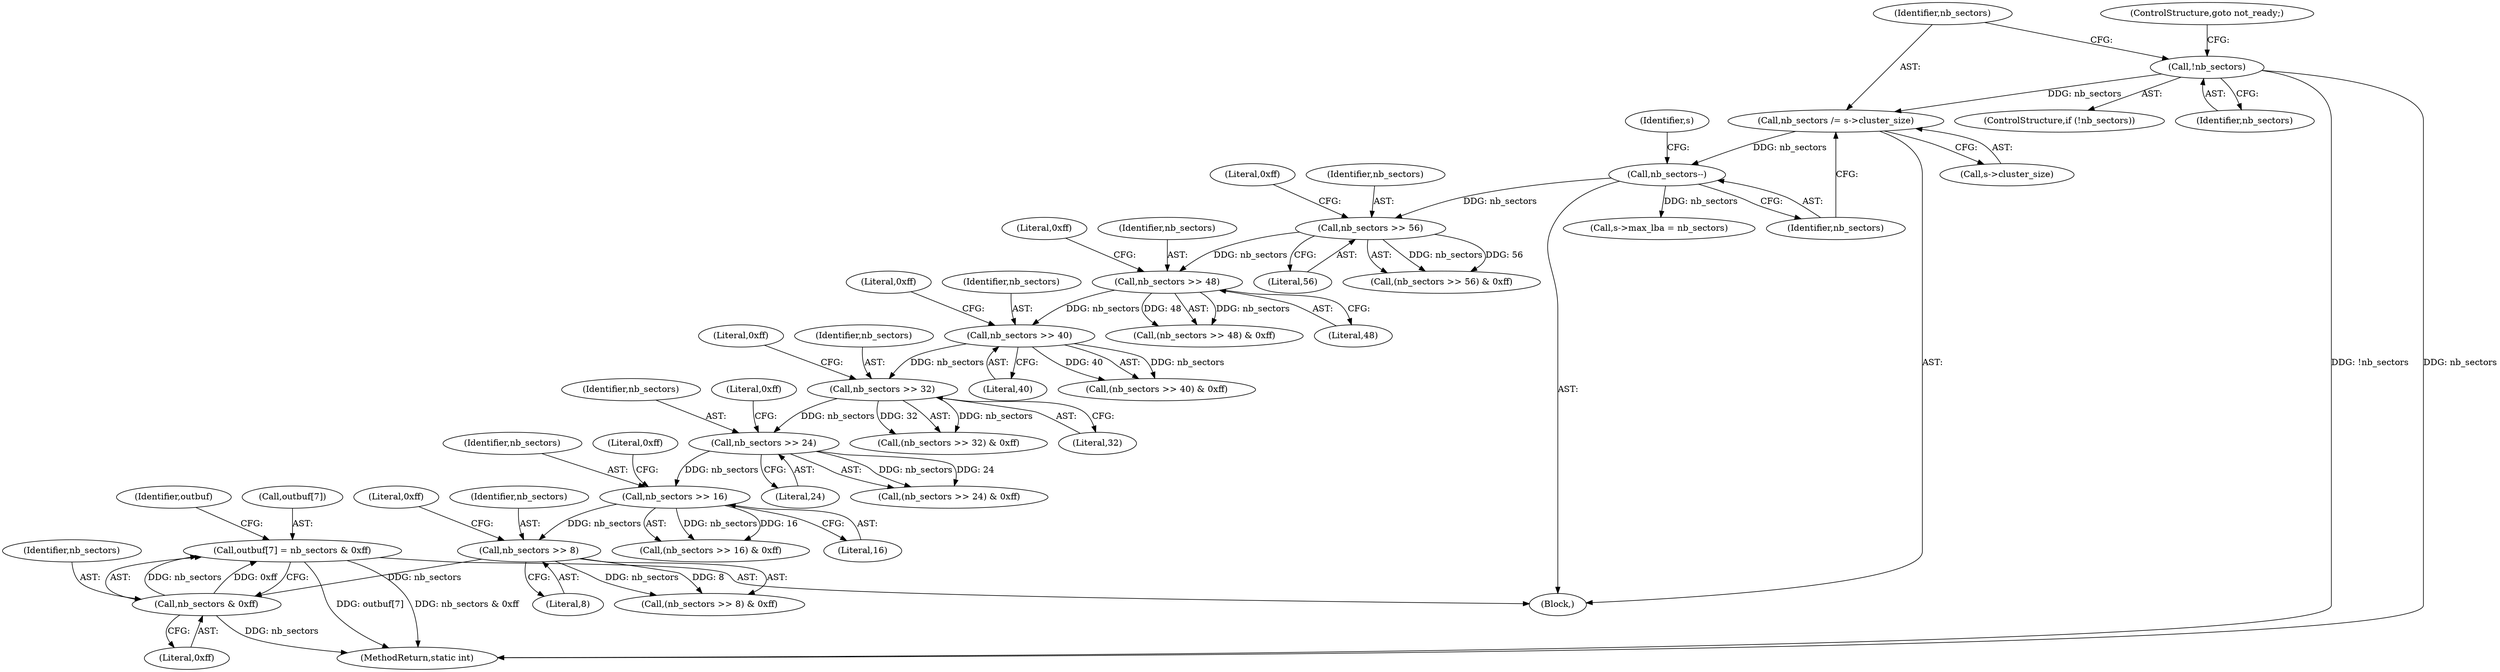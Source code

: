 digraph "0_qemu_7285477ab11831b1cf56e45878a89170dd06d9b9@pointer" {
"1000555" [label="(Call,outbuf[7] = nb_sectors & 0xff)"];
"1000559" [label="(Call,nb_sectors & 0xff)"];
"1000551" [label="(Call,nb_sectors >> 8)"];
"1000542" [label="(Call,nb_sectors >> 16)"];
"1000533" [label="(Call,nb_sectors >> 24)"];
"1000524" [label="(Call,nb_sectors >> 32)"];
"1000515" [label="(Call,nb_sectors >> 40)"];
"1000506" [label="(Call,nb_sectors >> 48)"];
"1000497" [label="(Call,nb_sectors >> 56)"];
"1000485" [label="(Call,nb_sectors--)"];
"1000480" [label="(Call,nb_sectors /= s->cluster_size)"];
"1000477" [label="(Call,!nb_sectors)"];
"1000560" [label="(Identifier,nb_sectors)"];
"1000526" [label="(Literal,32)"];
"1000496" [label="(Call,(nb_sectors >> 56) & 0xff)"];
"1000532" [label="(Call,(nb_sectors >> 24) & 0xff)"];
"1000564" [label="(Identifier,outbuf)"];
"1000541" [label="(Call,(nb_sectors >> 16) & 0xff)"];
"1000682" [label="(MethodReturn,static int)"];
"1000477" [label="(Call,!nb_sectors)"];
"1000535" [label="(Literal,24)"];
"1000523" [label="(Call,(nb_sectors >> 32) & 0xff)"];
"1000476" [label="(ControlStructure,if (!nb_sectors))"];
"1000517" [label="(Literal,40)"];
"1000524" [label="(Call,nb_sectors >> 32)"];
"1000499" [label="(Literal,56)"];
"1000544" [label="(Literal,16)"];
"1000507" [label="(Identifier,nb_sectors)"];
"1000542" [label="(Call,nb_sectors >> 16)"];
"1000480" [label="(Call,nb_sectors /= s->cluster_size)"];
"1000536" [label="(Literal,0xff)"];
"1000525" [label="(Identifier,nb_sectors)"];
"1000509" [label="(Literal,0xff)"];
"1000552" [label="(Identifier,nb_sectors)"];
"1000514" [label="(Call,(nb_sectors >> 40) & 0xff)"];
"1000534" [label="(Identifier,nb_sectors)"];
"1000508" [label="(Literal,48)"];
"1000505" [label="(Call,(nb_sectors >> 48) & 0xff)"];
"1000489" [label="(Identifier,s)"];
"1000485" [label="(Call,nb_sectors--)"];
"1000554" [label="(Literal,0xff)"];
"1000550" [label="(Call,(nb_sectors >> 8) & 0xff)"];
"1000500" [label="(Literal,0xff)"];
"1000559" [label="(Call,nb_sectors & 0xff)"];
"1000498" [label="(Identifier,nb_sectors)"];
"1000487" [label="(Call,s->max_lba = nb_sectors)"];
"1000555" [label="(Call,outbuf[7] = nb_sectors & 0xff)"];
"1000515" [label="(Call,nb_sectors >> 40)"];
"1000478" [label="(Identifier,nb_sectors)"];
"1000553" [label="(Literal,8)"];
"1000516" [label="(Identifier,nb_sectors)"];
"1000518" [label="(Literal,0xff)"];
"1000497" [label="(Call,nb_sectors >> 56)"];
"1000551" [label="(Call,nb_sectors >> 8)"];
"1000482" [label="(Call,s->cluster_size)"];
"1000556" [label="(Call,outbuf[7])"];
"1000479" [label="(ControlStructure,goto not_ready;)"];
"1000545" [label="(Literal,0xff)"];
"1000543" [label="(Identifier,nb_sectors)"];
"1000561" [label="(Literal,0xff)"];
"1000506" [label="(Call,nb_sectors >> 48)"];
"1000486" [label="(Identifier,nb_sectors)"];
"1000481" [label="(Identifier,nb_sectors)"];
"1000459" [label="(Block,)"];
"1000527" [label="(Literal,0xff)"];
"1000533" [label="(Call,nb_sectors >> 24)"];
"1000555" -> "1000459"  [label="AST: "];
"1000555" -> "1000559"  [label="CFG: "];
"1000556" -> "1000555"  [label="AST: "];
"1000559" -> "1000555"  [label="AST: "];
"1000564" -> "1000555"  [label="CFG: "];
"1000555" -> "1000682"  [label="DDG: outbuf[7]"];
"1000555" -> "1000682"  [label="DDG: nb_sectors & 0xff"];
"1000559" -> "1000555"  [label="DDG: nb_sectors"];
"1000559" -> "1000555"  [label="DDG: 0xff"];
"1000559" -> "1000561"  [label="CFG: "];
"1000560" -> "1000559"  [label="AST: "];
"1000561" -> "1000559"  [label="AST: "];
"1000559" -> "1000682"  [label="DDG: nb_sectors"];
"1000551" -> "1000559"  [label="DDG: nb_sectors"];
"1000551" -> "1000550"  [label="AST: "];
"1000551" -> "1000553"  [label="CFG: "];
"1000552" -> "1000551"  [label="AST: "];
"1000553" -> "1000551"  [label="AST: "];
"1000554" -> "1000551"  [label="CFG: "];
"1000551" -> "1000550"  [label="DDG: nb_sectors"];
"1000551" -> "1000550"  [label="DDG: 8"];
"1000542" -> "1000551"  [label="DDG: nb_sectors"];
"1000542" -> "1000541"  [label="AST: "];
"1000542" -> "1000544"  [label="CFG: "];
"1000543" -> "1000542"  [label="AST: "];
"1000544" -> "1000542"  [label="AST: "];
"1000545" -> "1000542"  [label="CFG: "];
"1000542" -> "1000541"  [label="DDG: nb_sectors"];
"1000542" -> "1000541"  [label="DDG: 16"];
"1000533" -> "1000542"  [label="DDG: nb_sectors"];
"1000533" -> "1000532"  [label="AST: "];
"1000533" -> "1000535"  [label="CFG: "];
"1000534" -> "1000533"  [label="AST: "];
"1000535" -> "1000533"  [label="AST: "];
"1000536" -> "1000533"  [label="CFG: "];
"1000533" -> "1000532"  [label="DDG: nb_sectors"];
"1000533" -> "1000532"  [label="DDG: 24"];
"1000524" -> "1000533"  [label="DDG: nb_sectors"];
"1000524" -> "1000523"  [label="AST: "];
"1000524" -> "1000526"  [label="CFG: "];
"1000525" -> "1000524"  [label="AST: "];
"1000526" -> "1000524"  [label="AST: "];
"1000527" -> "1000524"  [label="CFG: "];
"1000524" -> "1000523"  [label="DDG: nb_sectors"];
"1000524" -> "1000523"  [label="DDG: 32"];
"1000515" -> "1000524"  [label="DDG: nb_sectors"];
"1000515" -> "1000514"  [label="AST: "];
"1000515" -> "1000517"  [label="CFG: "];
"1000516" -> "1000515"  [label="AST: "];
"1000517" -> "1000515"  [label="AST: "];
"1000518" -> "1000515"  [label="CFG: "];
"1000515" -> "1000514"  [label="DDG: nb_sectors"];
"1000515" -> "1000514"  [label="DDG: 40"];
"1000506" -> "1000515"  [label="DDG: nb_sectors"];
"1000506" -> "1000505"  [label="AST: "];
"1000506" -> "1000508"  [label="CFG: "];
"1000507" -> "1000506"  [label="AST: "];
"1000508" -> "1000506"  [label="AST: "];
"1000509" -> "1000506"  [label="CFG: "];
"1000506" -> "1000505"  [label="DDG: nb_sectors"];
"1000506" -> "1000505"  [label="DDG: 48"];
"1000497" -> "1000506"  [label="DDG: nb_sectors"];
"1000497" -> "1000496"  [label="AST: "];
"1000497" -> "1000499"  [label="CFG: "];
"1000498" -> "1000497"  [label="AST: "];
"1000499" -> "1000497"  [label="AST: "];
"1000500" -> "1000497"  [label="CFG: "];
"1000497" -> "1000496"  [label="DDG: nb_sectors"];
"1000497" -> "1000496"  [label="DDG: 56"];
"1000485" -> "1000497"  [label="DDG: nb_sectors"];
"1000485" -> "1000459"  [label="AST: "];
"1000485" -> "1000486"  [label="CFG: "];
"1000486" -> "1000485"  [label="AST: "];
"1000489" -> "1000485"  [label="CFG: "];
"1000480" -> "1000485"  [label="DDG: nb_sectors"];
"1000485" -> "1000487"  [label="DDG: nb_sectors"];
"1000480" -> "1000459"  [label="AST: "];
"1000480" -> "1000482"  [label="CFG: "];
"1000481" -> "1000480"  [label="AST: "];
"1000482" -> "1000480"  [label="AST: "];
"1000486" -> "1000480"  [label="CFG: "];
"1000477" -> "1000480"  [label="DDG: nb_sectors"];
"1000477" -> "1000476"  [label="AST: "];
"1000477" -> "1000478"  [label="CFG: "];
"1000478" -> "1000477"  [label="AST: "];
"1000479" -> "1000477"  [label="CFG: "];
"1000481" -> "1000477"  [label="CFG: "];
"1000477" -> "1000682"  [label="DDG: !nb_sectors"];
"1000477" -> "1000682"  [label="DDG: nb_sectors"];
}
